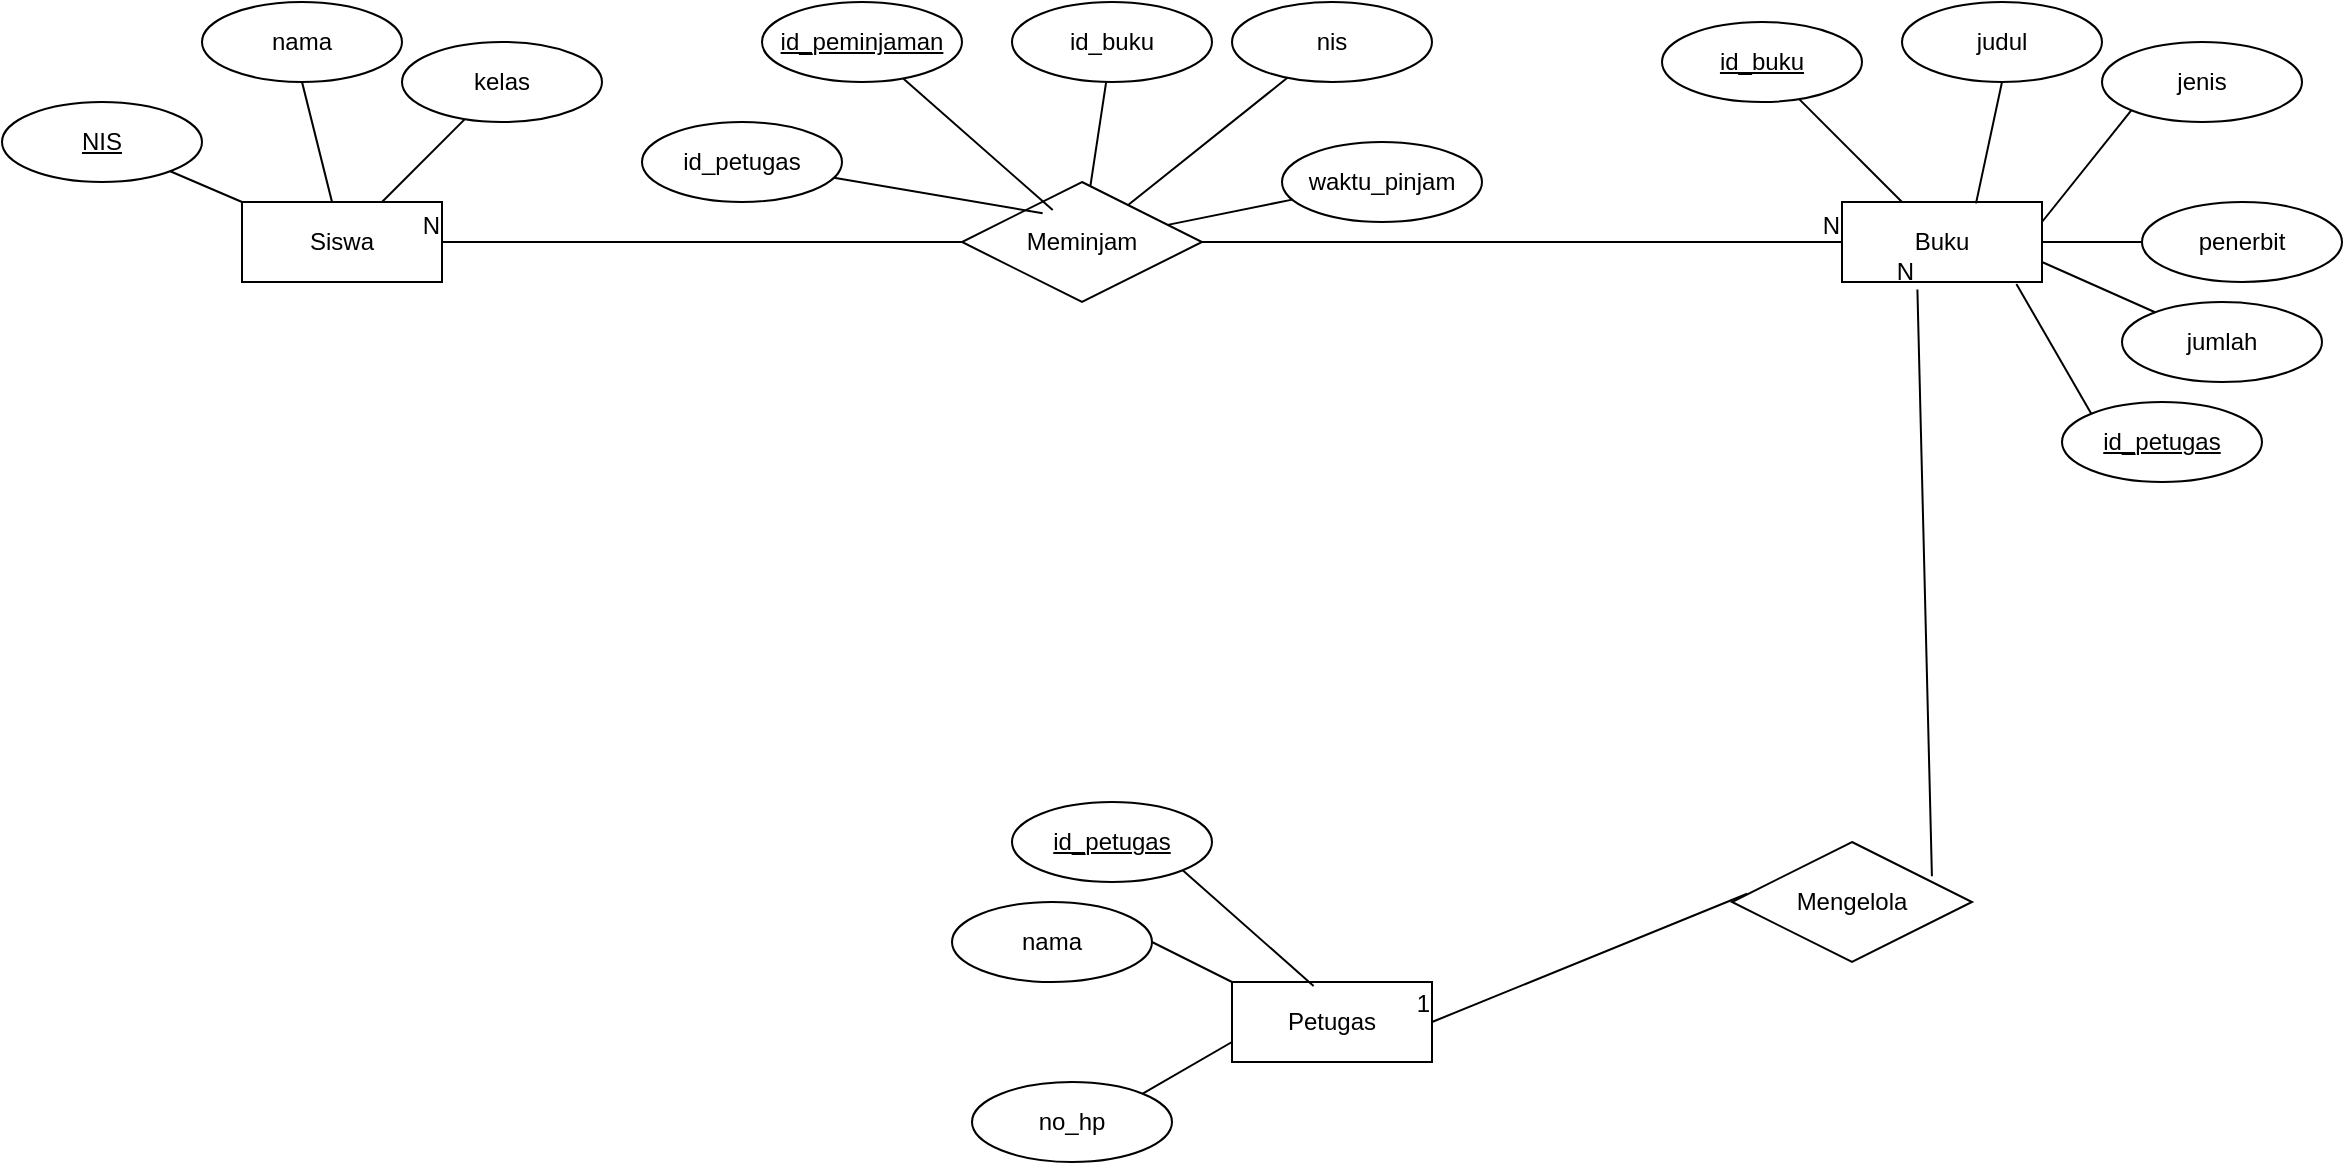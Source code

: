 <mxfile version="26.0.14">
  <diagram name="Page-1" id="Pe8ZkT9Xc-j8kgsm9O8a">
    <mxGraphModel dx="2560" dy="1007" grid="1" gridSize="10" guides="1" tooltips="1" connect="1" arrows="1" fold="1" page="1" pageScale="1" pageWidth="850" pageHeight="1100" math="0" shadow="0">
      <root>
        <mxCell id="0" />
        <mxCell id="1" parent="0" />
        <mxCell id="LpHwsGhEeAbhWh213RLD-1" value="Siswa" style="whiteSpace=wrap;html=1;align=center;" vertex="1" parent="1">
          <mxGeometry x="-300" y="160" width="100" height="40" as="geometry" />
        </mxCell>
        <mxCell id="LpHwsGhEeAbhWh213RLD-2" value="Petugas" style="whiteSpace=wrap;html=1;align=center;" vertex="1" parent="1">
          <mxGeometry x="195" y="550" width="100" height="40" as="geometry" />
        </mxCell>
        <mxCell id="LpHwsGhEeAbhWh213RLD-3" value="Buku" style="whiteSpace=wrap;html=1;align=center;" vertex="1" parent="1">
          <mxGeometry x="500" y="160" width="100" height="40" as="geometry" />
        </mxCell>
        <mxCell id="LpHwsGhEeAbhWh213RLD-4" value="Meminjam" style="shape=rhombus;perimeter=rhombusPerimeter;whiteSpace=wrap;html=1;align=center;" vertex="1" parent="1">
          <mxGeometry x="60" y="150" width="120" height="60" as="geometry" />
        </mxCell>
        <mxCell id="LpHwsGhEeAbhWh213RLD-11" value="" style="endArrow=none;html=1;rounded=0;entryX=0;entryY=0.5;entryDx=0;entryDy=0;exitX=1;exitY=0.5;exitDx=0;exitDy=0;" edge="1" parent="1" source="LpHwsGhEeAbhWh213RLD-4" target="LpHwsGhEeAbhWh213RLD-3">
          <mxGeometry relative="1" as="geometry">
            <mxPoint x="230" y="270" as="sourcePoint" />
            <mxPoint x="390" y="270" as="targetPoint" />
          </mxGeometry>
        </mxCell>
        <mxCell id="LpHwsGhEeAbhWh213RLD-12" value="N" style="resizable=0;html=1;whiteSpace=wrap;align=right;verticalAlign=bottom;" connectable="0" vertex="1" parent="LpHwsGhEeAbhWh213RLD-11">
          <mxGeometry x="1" relative="1" as="geometry" />
        </mxCell>
        <mxCell id="LpHwsGhEeAbhWh213RLD-15" value="Mengelola" style="shape=rhombus;perimeter=rhombusPerimeter;whiteSpace=wrap;html=1;align=center;" vertex="1" parent="1">
          <mxGeometry x="445" y="480" width="120" height="60" as="geometry" />
        </mxCell>
        <mxCell id="LpHwsGhEeAbhWh213RLD-16" value="" style="endArrow=none;html=1;rounded=0;exitX=0.063;exitY=0.431;exitDx=0;exitDy=0;entryX=1;entryY=0.5;entryDx=0;entryDy=0;exitPerimeter=0;" edge="1" parent="1" source="LpHwsGhEeAbhWh213RLD-15" target="LpHwsGhEeAbhWh213RLD-2">
          <mxGeometry relative="1" as="geometry">
            <mxPoint x="365" y="390" as="sourcePoint" />
            <mxPoint x="225" y="380" as="targetPoint" />
          </mxGeometry>
        </mxCell>
        <mxCell id="LpHwsGhEeAbhWh213RLD-17" value="1" style="resizable=0;html=1;whiteSpace=wrap;align=right;verticalAlign=bottom;" connectable="0" vertex="1" parent="LpHwsGhEeAbhWh213RLD-16">
          <mxGeometry x="1" relative="1" as="geometry" />
        </mxCell>
        <mxCell id="LpHwsGhEeAbhWh213RLD-18" value="" style="endArrow=none;html=1;rounded=0;entryX=0.377;entryY=1.093;entryDx=0;entryDy=0;exitX=0.833;exitY=0.286;exitDx=0;exitDy=0;exitPerimeter=0;entryPerimeter=0;" edge="1" parent="1" source="LpHwsGhEeAbhWh213RLD-15" target="LpHwsGhEeAbhWh213RLD-3">
          <mxGeometry relative="1" as="geometry">
            <mxPoint x="380" y="190" as="sourcePoint" />
            <mxPoint x="510" y="190" as="targetPoint" />
          </mxGeometry>
        </mxCell>
        <mxCell id="LpHwsGhEeAbhWh213RLD-19" value="N" style="resizable=0;html=1;whiteSpace=wrap;align=right;verticalAlign=bottom;" connectable="0" vertex="1" parent="LpHwsGhEeAbhWh213RLD-18">
          <mxGeometry x="1" relative="1" as="geometry" />
        </mxCell>
        <mxCell id="LpHwsGhEeAbhWh213RLD-20" value="nama" style="ellipse;whiteSpace=wrap;html=1;align=center;" vertex="1" parent="1">
          <mxGeometry x="-320" y="60" width="100" height="40" as="geometry" />
        </mxCell>
        <mxCell id="LpHwsGhEeAbhWh213RLD-21" value="NIS" style="ellipse;whiteSpace=wrap;html=1;align=center;fontStyle=4;" vertex="1" parent="1">
          <mxGeometry x="-420" y="110" width="100" height="40" as="geometry" />
        </mxCell>
        <mxCell id="LpHwsGhEeAbhWh213RLD-22" value="kelas" style="ellipse;whiteSpace=wrap;html=1;align=center;" vertex="1" parent="1">
          <mxGeometry x="-220" y="80" width="100" height="40" as="geometry" />
        </mxCell>
        <mxCell id="LpHwsGhEeAbhWh213RLD-23" value="" style="endArrow=none;html=1;rounded=0;entryX=0;entryY=0;entryDx=0;entryDy=0;" edge="1" parent="1" source="LpHwsGhEeAbhWh213RLD-21" target="LpHwsGhEeAbhWh213RLD-1">
          <mxGeometry relative="1" as="geometry">
            <mxPoint x="-90" y="280" as="sourcePoint" />
            <mxPoint x="70" y="280" as="targetPoint" />
          </mxGeometry>
        </mxCell>
        <mxCell id="LpHwsGhEeAbhWh213RLD-24" value="" style="endArrow=none;html=1;rounded=0;exitX=0.5;exitY=1;exitDx=0;exitDy=0;" edge="1" parent="1" source="LpHwsGhEeAbhWh213RLD-20" target="LpHwsGhEeAbhWh213RLD-1">
          <mxGeometry relative="1" as="geometry">
            <mxPoint x="-326" y="155" as="sourcePoint" />
            <mxPoint x="-290" y="170" as="targetPoint" />
          </mxGeometry>
        </mxCell>
        <mxCell id="LpHwsGhEeAbhWh213RLD-25" value="" style="endArrow=none;html=1;rounded=0;" edge="1" parent="1" source="LpHwsGhEeAbhWh213RLD-22" target="LpHwsGhEeAbhWh213RLD-1">
          <mxGeometry relative="1" as="geometry">
            <mxPoint x="-260" y="110" as="sourcePoint" />
            <mxPoint x="-245" y="170" as="targetPoint" />
          </mxGeometry>
        </mxCell>
        <mxCell id="LpHwsGhEeAbhWh213RLD-26" value="judul" style="ellipse;whiteSpace=wrap;html=1;align=center;" vertex="1" parent="1">
          <mxGeometry x="530" y="60" width="100" height="40" as="geometry" />
        </mxCell>
        <mxCell id="LpHwsGhEeAbhWh213RLD-27" value="jenis" style="ellipse;whiteSpace=wrap;html=1;align=center;" vertex="1" parent="1">
          <mxGeometry x="630" y="80" width="100" height="40" as="geometry" />
        </mxCell>
        <mxCell id="LpHwsGhEeAbhWh213RLD-28" value="penerbit" style="ellipse;whiteSpace=wrap;html=1;align=center;" vertex="1" parent="1">
          <mxGeometry x="650" y="160" width="100" height="40" as="geometry" />
        </mxCell>
        <mxCell id="LpHwsGhEeAbhWh213RLD-29" value="jumlah" style="ellipse;whiteSpace=wrap;html=1;align=center;" vertex="1" parent="1">
          <mxGeometry x="640" y="210" width="100" height="40" as="geometry" />
        </mxCell>
        <mxCell id="LpHwsGhEeAbhWh213RLD-30" value="id_buku" style="ellipse;whiteSpace=wrap;html=1;align=center;fontStyle=4;" vertex="1" parent="1">
          <mxGeometry x="410" y="70" width="100" height="40" as="geometry" />
        </mxCell>
        <mxCell id="LpHwsGhEeAbhWh213RLD-31" value="no_hp" style="ellipse;whiteSpace=wrap;html=1;align=center;" vertex="1" parent="1">
          <mxGeometry x="65" y="600" width="100" height="40" as="geometry" />
        </mxCell>
        <mxCell id="LpHwsGhEeAbhWh213RLD-33" value="id_petugas" style="ellipse;whiteSpace=wrap;html=1;align=center;fontStyle=4;" vertex="1" parent="1">
          <mxGeometry x="85" y="460" width="100" height="40" as="geometry" />
        </mxCell>
        <mxCell id="LpHwsGhEeAbhWh213RLD-34" value="nama" style="ellipse;whiteSpace=wrap;html=1;align=center;" vertex="1" parent="1">
          <mxGeometry x="55" y="510" width="100" height="40" as="geometry" />
        </mxCell>
        <mxCell id="LpHwsGhEeAbhWh213RLD-35" value="id_petugas" style="ellipse;whiteSpace=wrap;html=1;align=center;fontStyle=4;" vertex="1" parent="1">
          <mxGeometry x="610" y="260" width="100" height="40" as="geometry" />
        </mxCell>
        <mxCell id="LpHwsGhEeAbhWh213RLD-36" value="id_peminjaman" style="ellipse;whiteSpace=wrap;html=1;align=center;fontStyle=4;" vertex="1" parent="1">
          <mxGeometry x="-40" y="60" width="100" height="40" as="geometry" />
        </mxCell>
        <mxCell id="LpHwsGhEeAbhWh213RLD-37" value="" style="endArrow=none;html=1;rounded=0;entryX=1;entryY=0.5;entryDx=0;entryDy=0;exitX=0;exitY=0.5;exitDx=0;exitDy=0;" edge="1" parent="1" source="LpHwsGhEeAbhWh213RLD-4" target="LpHwsGhEeAbhWh213RLD-1">
          <mxGeometry relative="1" as="geometry">
            <mxPoint x="10" y="260" as="sourcePoint" />
            <mxPoint x="170" y="260" as="targetPoint" />
          </mxGeometry>
        </mxCell>
        <mxCell id="LpHwsGhEeAbhWh213RLD-38" value="N" style="resizable=0;html=1;whiteSpace=wrap;align=right;verticalAlign=bottom;" connectable="0" vertex="1" parent="LpHwsGhEeAbhWh213RLD-37">
          <mxGeometry x="1" relative="1" as="geometry" />
        </mxCell>
        <mxCell id="LpHwsGhEeAbhWh213RLD-40" value="id_buku" style="ellipse;whiteSpace=wrap;html=1;align=center;" vertex="1" parent="1">
          <mxGeometry x="85" y="60" width="100" height="40" as="geometry" />
        </mxCell>
        <mxCell id="LpHwsGhEeAbhWh213RLD-41" value="nis" style="ellipse;whiteSpace=wrap;html=1;align=center;" vertex="1" parent="1">
          <mxGeometry x="195" y="60" width="100" height="40" as="geometry" />
        </mxCell>
        <mxCell id="LpHwsGhEeAbhWh213RLD-42" value="id_petugas" style="ellipse;whiteSpace=wrap;html=1;align=center;" vertex="1" parent="1">
          <mxGeometry x="-100" y="120" width="100" height="40" as="geometry" />
        </mxCell>
        <mxCell id="LpHwsGhEeAbhWh213RLD-43" value="waktu_pinjam" style="ellipse;whiteSpace=wrap;html=1;align=center;" vertex="1" parent="1">
          <mxGeometry x="220" y="130" width="100" height="40" as="geometry" />
        </mxCell>
        <mxCell id="LpHwsGhEeAbhWh213RLD-45" value="" style="endArrow=none;html=1;rounded=0;entryX=0.336;entryY=0.261;entryDx=0;entryDy=0;entryPerimeter=0;" edge="1" parent="1" source="LpHwsGhEeAbhWh213RLD-42" target="LpHwsGhEeAbhWh213RLD-4">
          <mxGeometry relative="1" as="geometry">
            <mxPoint x="180" y="240" as="sourcePoint" />
            <mxPoint x="340" y="240" as="targetPoint" />
          </mxGeometry>
        </mxCell>
        <mxCell id="LpHwsGhEeAbhWh213RLD-46" value="" style="endArrow=none;html=1;rounded=0;entryX=0.378;entryY=0.234;entryDx=0;entryDy=0;entryPerimeter=0;" edge="1" parent="1" source="LpHwsGhEeAbhWh213RLD-36" target="LpHwsGhEeAbhWh213RLD-4">
          <mxGeometry relative="1" as="geometry">
            <mxPoint x="6" y="158" as="sourcePoint" />
            <mxPoint x="110" y="176" as="targetPoint" />
          </mxGeometry>
        </mxCell>
        <mxCell id="LpHwsGhEeAbhWh213RLD-47" value="" style="endArrow=none;html=1;rounded=0;" edge="1" parent="1" source="LpHwsGhEeAbhWh213RLD-40" target="LpHwsGhEeAbhWh213RLD-4">
          <mxGeometry relative="1" as="geometry">
            <mxPoint x="41" y="108" as="sourcePoint" />
            <mxPoint x="115" y="174" as="targetPoint" />
          </mxGeometry>
        </mxCell>
        <mxCell id="LpHwsGhEeAbhWh213RLD-48" value="" style="endArrow=none;html=1;rounded=0;" edge="1" parent="1" source="LpHwsGhEeAbhWh213RLD-41" target="LpHwsGhEeAbhWh213RLD-4">
          <mxGeometry relative="1" as="geometry">
            <mxPoint x="142" y="110" as="sourcePoint" />
            <mxPoint x="134" y="162" as="targetPoint" />
          </mxGeometry>
        </mxCell>
        <mxCell id="LpHwsGhEeAbhWh213RLD-49" value="" style="endArrow=none;html=1;rounded=0;" edge="1" parent="1" source="LpHwsGhEeAbhWh213RLD-43" target="LpHwsGhEeAbhWh213RLD-4">
          <mxGeometry relative="1" as="geometry">
            <mxPoint x="233" y="108" as="sourcePoint" />
            <mxPoint x="153" y="172" as="targetPoint" />
          </mxGeometry>
        </mxCell>
        <mxCell id="LpHwsGhEeAbhWh213RLD-50" value="" style="endArrow=none;html=1;rounded=0;" edge="1" parent="1" source="LpHwsGhEeAbhWh213RLD-30" target="LpHwsGhEeAbhWh213RLD-3">
          <mxGeometry relative="1" as="geometry">
            <mxPoint x="243" y="118" as="sourcePoint" />
            <mxPoint x="163" y="182" as="targetPoint" />
          </mxGeometry>
        </mxCell>
        <mxCell id="LpHwsGhEeAbhWh213RLD-51" value="" style="endArrow=none;html=1;rounded=0;exitX=0.5;exitY=1;exitDx=0;exitDy=0;entryX=0.67;entryY=0.017;entryDx=0;entryDy=0;entryPerimeter=0;" edge="1" parent="1" source="LpHwsGhEeAbhWh213RLD-26" target="LpHwsGhEeAbhWh213RLD-3">
          <mxGeometry relative="1" as="geometry">
            <mxPoint x="489" y="119" as="sourcePoint" />
            <mxPoint x="540" y="170" as="targetPoint" />
          </mxGeometry>
        </mxCell>
        <mxCell id="LpHwsGhEeAbhWh213RLD-52" value="" style="endArrow=none;html=1;rounded=0;exitX=0;exitY=1;exitDx=0;exitDy=0;entryX=1;entryY=0.25;entryDx=0;entryDy=0;" edge="1" parent="1" source="LpHwsGhEeAbhWh213RLD-27" target="LpHwsGhEeAbhWh213RLD-3">
          <mxGeometry relative="1" as="geometry">
            <mxPoint x="590" y="110" as="sourcePoint" />
            <mxPoint x="577" y="171" as="targetPoint" />
          </mxGeometry>
        </mxCell>
        <mxCell id="LpHwsGhEeAbhWh213RLD-53" value="" style="endArrow=none;html=1;rounded=0;exitX=0;exitY=0.5;exitDx=0;exitDy=0;" edge="1" parent="1" source="LpHwsGhEeAbhWh213RLD-28" target="LpHwsGhEeAbhWh213RLD-3">
          <mxGeometry relative="1" as="geometry">
            <mxPoint x="655" y="124" as="sourcePoint" />
            <mxPoint x="610" y="180" as="targetPoint" />
          </mxGeometry>
        </mxCell>
        <mxCell id="LpHwsGhEeAbhWh213RLD-54" value="" style="endArrow=none;html=1;rounded=0;entryX=1;entryY=0.75;entryDx=0;entryDy=0;" edge="1" parent="1" source="LpHwsGhEeAbhWh213RLD-29" target="LpHwsGhEeAbhWh213RLD-3">
          <mxGeometry relative="1" as="geometry">
            <mxPoint x="660" y="190" as="sourcePoint" />
            <mxPoint x="610" y="190" as="targetPoint" />
          </mxGeometry>
        </mxCell>
        <mxCell id="LpHwsGhEeAbhWh213RLD-55" value="" style="endArrow=none;html=1;rounded=0;entryX=0.872;entryY=1.024;entryDx=0;entryDy=0;entryPerimeter=0;exitX=0;exitY=0;exitDx=0;exitDy=0;" edge="1" parent="1" source="LpHwsGhEeAbhWh213RLD-35" target="LpHwsGhEeAbhWh213RLD-3">
          <mxGeometry relative="1" as="geometry">
            <mxPoint x="667" y="225" as="sourcePoint" />
            <mxPoint x="610" y="200" as="targetPoint" />
          </mxGeometry>
        </mxCell>
        <mxCell id="LpHwsGhEeAbhWh213RLD-56" value="" style="endArrow=none;html=1;rounded=0;exitX=1;exitY=1;exitDx=0;exitDy=0;entryX=0.408;entryY=0.05;entryDx=0;entryDy=0;entryPerimeter=0;" edge="1" parent="1" source="LpHwsGhEeAbhWh213RLD-33" target="LpHwsGhEeAbhWh213RLD-2">
          <mxGeometry relative="1" as="geometry">
            <mxPoint x="90" y="590" as="sourcePoint" />
            <mxPoint x="250" y="590" as="targetPoint" />
          </mxGeometry>
        </mxCell>
        <mxCell id="LpHwsGhEeAbhWh213RLD-57" value="" style="endArrow=none;html=1;rounded=0;exitX=1;exitY=0.5;exitDx=0;exitDy=0;entryX=0;entryY=0;entryDx=0;entryDy=0;" edge="1" parent="1" source="LpHwsGhEeAbhWh213RLD-34" target="LpHwsGhEeAbhWh213RLD-2">
          <mxGeometry relative="1" as="geometry">
            <mxPoint x="180" y="504" as="sourcePoint" />
            <mxPoint x="246" y="562" as="targetPoint" />
          </mxGeometry>
        </mxCell>
        <mxCell id="LpHwsGhEeAbhWh213RLD-58" value="" style="endArrow=none;html=1;rounded=0;exitX=1;exitY=0;exitDx=0;exitDy=0;entryX=0;entryY=0.75;entryDx=0;entryDy=0;" edge="1" parent="1" source="LpHwsGhEeAbhWh213RLD-31" target="LpHwsGhEeAbhWh213RLD-2">
          <mxGeometry relative="1" as="geometry">
            <mxPoint x="165" y="540" as="sourcePoint" />
            <mxPoint x="205" y="560" as="targetPoint" />
          </mxGeometry>
        </mxCell>
      </root>
    </mxGraphModel>
  </diagram>
</mxfile>
